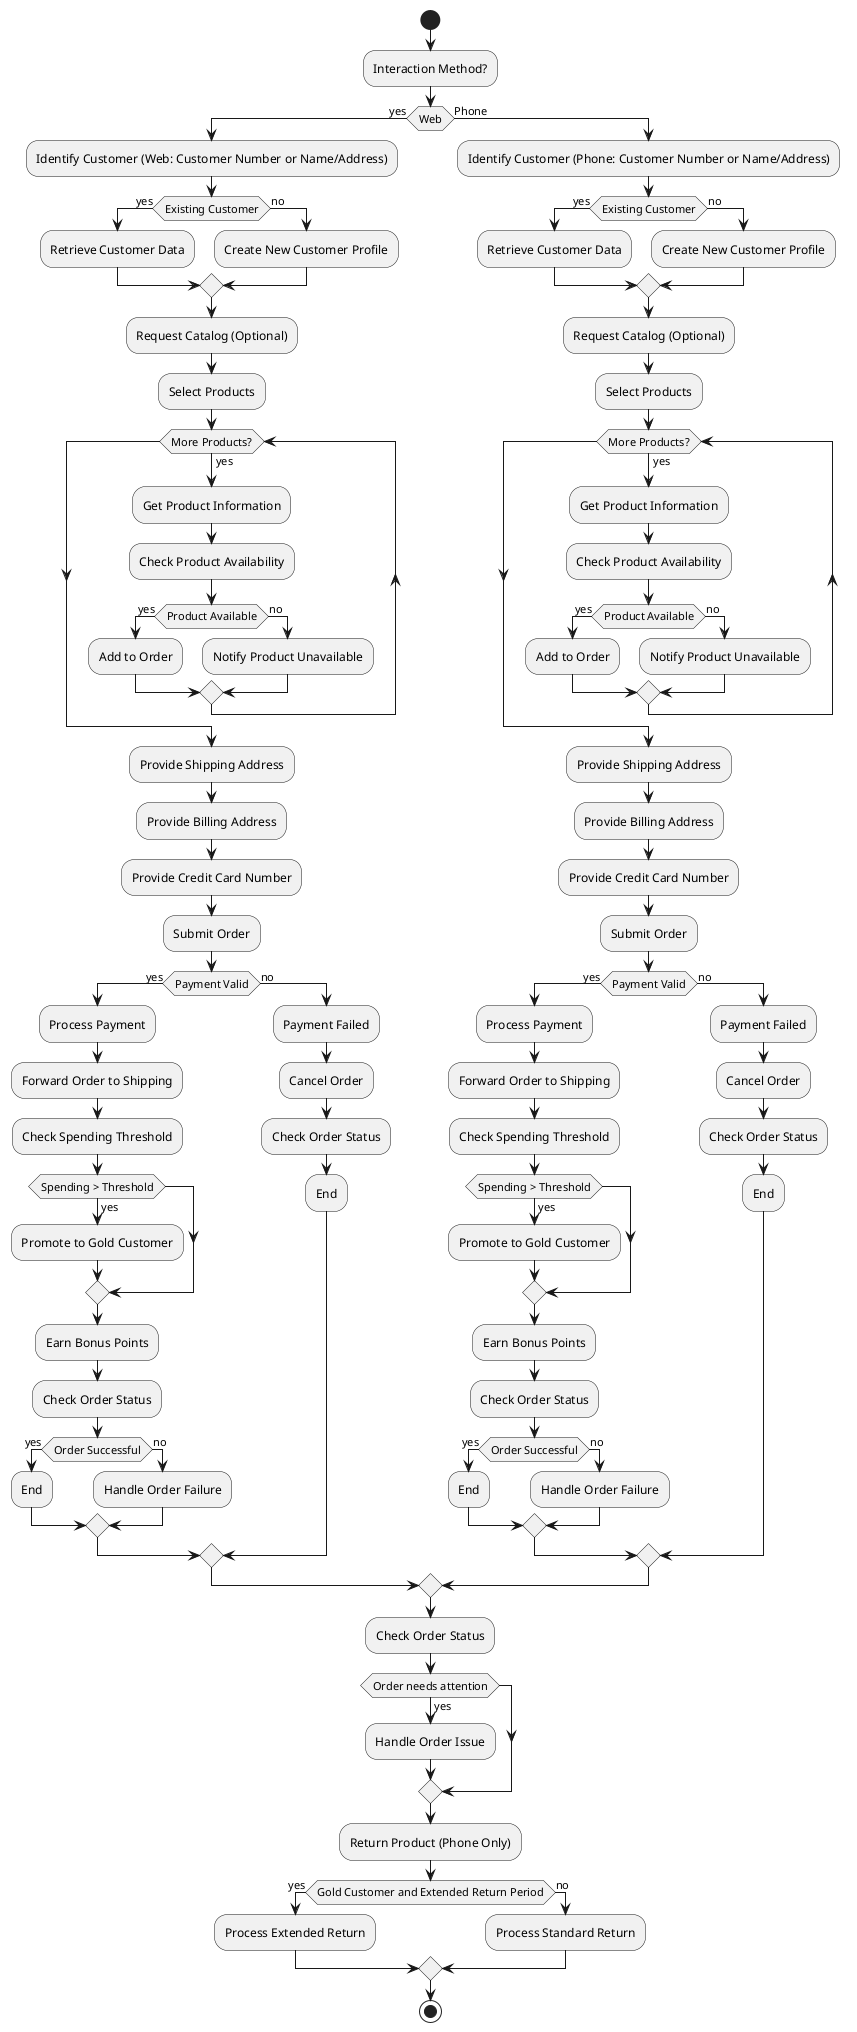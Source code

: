@startuml
start

:Interaction Method?;
if (Web) then (yes)
  :Identify Customer (Web: Customer Number or Name/Address);
  if (Existing Customer) then (yes)
    :Retrieve Customer Data;
  else (no)
    :Create New Customer Profile;
  endif
  :Request Catalog (Optional);
  :Select Products;
  while (More Products?) is (yes)
    :Get Product Information;
    :Check Product Availability;
    if (Product Available) then (yes)
      :Add to Order;
    else (no)
      :Notify Product Unavailable;
    endif
  endwhile
  :Provide Shipping Address;
  :Provide Billing Address;
  :Provide Credit Card Number;
  :Submit Order;
  if (Payment Valid) then (yes)
    :Process Payment;
    :Forward Order to Shipping;
    :Check Spending Threshold;
    if (Spending > Threshold) then (yes)
      :Promote to Gold Customer;
    endif
    :Earn Bonus Points;
    :Check Order Status;
    if (Order Successful) then (yes)
      :End;
    else (no)
      :Handle Order Failure;
    endif
  else (no)
    :Payment Failed;
    :Cancel Order;
    :Check Order Status;
    :End;
  endif
else (Phone)
  :Identify Customer (Phone: Customer Number or Name/Address);
  if (Existing Customer) then (yes)
    :Retrieve Customer Data;
  else (no)
    :Create New Customer Profile;
  endif
  :Request Catalog (Optional);
  :Select Products;
  while (More Products?) is (yes)
    :Get Product Information;
    :Check Product Availability;
    if (Product Available) then (yes)
      :Add to Order;
    else (no)
      :Notify Product Unavailable;
    endif
  endwhile
  :Provide Shipping Address;
  :Provide Billing Address;
  :Provide Credit Card Number;
  :Submit Order;
  if (Payment Valid) then (yes)
    :Process Payment;
    :Forward Order to Shipping;
    :Check Spending Threshold;
    if (Spending > Threshold) then (yes)
      :Promote to Gold Customer;
    endif
    :Earn Bonus Points;
    :Check Order Status;
    if (Order Successful) then (yes)
      :End;
    else (no)
      :Handle Order Failure;
    endif
  else (no)
    :Payment Failed;
    :Cancel Order;
    :Check Order Status;
    :End;
  endif
endif

:Check Order Status;

if (Order needs attention) then (yes)
  :Handle Order Issue;
endif

:Return Product (Phone Only);

if (Gold Customer and Extended Return Period) then (yes)
  :Process Extended Return;
else (no)
  :Process Standard Return;
endif

stop
@enduml